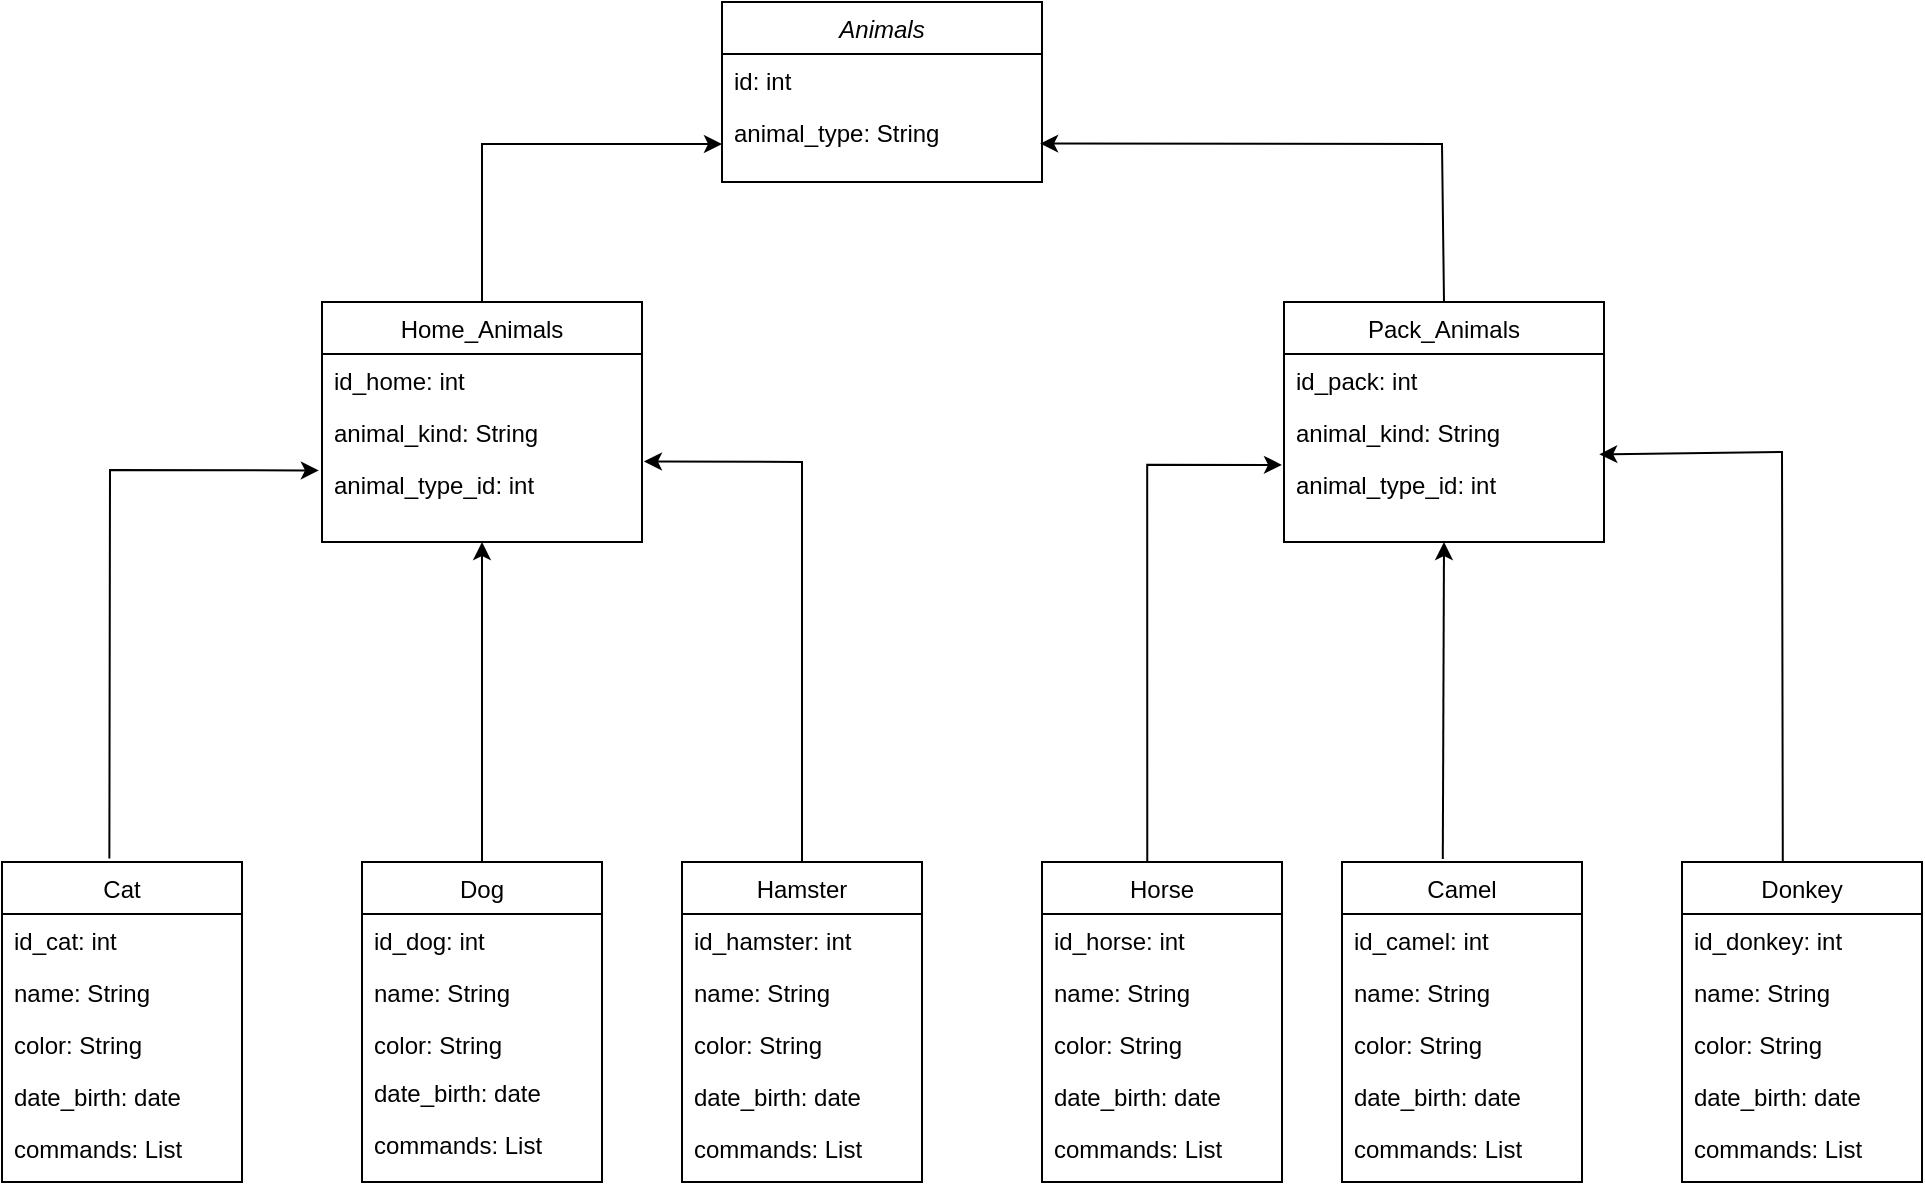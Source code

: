 <mxfile version="23.1.3" type="device">
  <diagram id="C5RBs43oDa-KdzZeNtuy" name="Page-1">
    <mxGraphModel dx="787" dy="801" grid="1" gridSize="10" guides="1" tooltips="1" connect="1" arrows="1" fold="1" page="1" pageScale="1" pageWidth="827" pageHeight="1169" math="0" shadow="0">
      <root>
        <mxCell id="WIyWlLk6GJQsqaUBKTNV-0" />
        <mxCell id="WIyWlLk6GJQsqaUBKTNV-1" parent="WIyWlLk6GJQsqaUBKTNV-0" />
        <mxCell id="zkfFHV4jXpPFQw0GAbJ--0" value="Animals" style="swimlane;fontStyle=2;align=center;verticalAlign=top;childLayout=stackLayout;horizontal=1;startSize=26;horizontalStack=0;resizeParent=1;resizeLast=0;collapsible=1;marginBottom=0;rounded=0;shadow=0;strokeWidth=1;" parent="WIyWlLk6GJQsqaUBKTNV-1" vertex="1">
          <mxGeometry x="400" y="10" width="160" height="90" as="geometry">
            <mxRectangle x="230" y="140" width="160" height="26" as="alternateBounds" />
          </mxGeometry>
        </mxCell>
        <mxCell id="ivvA8IgEy0YkTjJbtnod-22" value="id: int" style="text;align=left;verticalAlign=top;spacingLeft=4;spacingRight=4;overflow=hidden;rotatable=0;points=[[0,0.5],[1,0.5]];portConstraint=eastwest;" parent="zkfFHV4jXpPFQw0GAbJ--0" vertex="1">
          <mxGeometry y="26" width="160" height="26" as="geometry" />
        </mxCell>
        <mxCell id="zkfFHV4jXpPFQw0GAbJ--1" value="animal_type: String" style="text;align=left;verticalAlign=top;spacingLeft=4;spacingRight=4;overflow=hidden;rotatable=0;points=[[0,0.5],[1,0.5]];portConstraint=eastwest;" parent="zkfFHV4jXpPFQw0GAbJ--0" vertex="1">
          <mxGeometry y="52" width="160" height="26" as="geometry" />
        </mxCell>
        <mxCell id="zkfFHV4jXpPFQw0GAbJ--6" value="Home_Animals&#xa;" style="swimlane;fontStyle=0;align=center;verticalAlign=top;childLayout=stackLayout;horizontal=1;startSize=26;horizontalStack=0;resizeParent=1;resizeLast=0;collapsible=1;marginBottom=0;rounded=0;shadow=0;strokeWidth=1;" parent="WIyWlLk6GJQsqaUBKTNV-1" vertex="1">
          <mxGeometry x="200" y="160" width="160" height="120" as="geometry">
            <mxRectangle x="130" y="380" width="160" height="26" as="alternateBounds" />
          </mxGeometry>
        </mxCell>
        <mxCell id="zkfFHV4jXpPFQw0GAbJ--7" value="id_home: int" style="text;align=left;verticalAlign=top;spacingLeft=4;spacingRight=4;overflow=hidden;rotatable=0;points=[[0,0.5],[1,0.5]];portConstraint=eastwest;" parent="zkfFHV4jXpPFQw0GAbJ--6" vertex="1">
          <mxGeometry y="26" width="160" height="26" as="geometry" />
        </mxCell>
        <mxCell id="zkfFHV4jXpPFQw0GAbJ--8" value="animal_kind: String" style="text;align=left;verticalAlign=top;spacingLeft=4;spacingRight=4;overflow=hidden;rotatable=0;points=[[0,0.5],[1,0.5]];portConstraint=eastwest;rounded=0;shadow=0;html=0;" parent="zkfFHV4jXpPFQw0GAbJ--6" vertex="1">
          <mxGeometry y="52" width="160" height="26" as="geometry" />
        </mxCell>
        <mxCell id="ivvA8IgEy0YkTjJbtnod-20" value="animal_type_id: int" style="text;align=left;verticalAlign=top;spacingLeft=4;spacingRight=4;overflow=hidden;rotatable=0;points=[[0,0.5],[1,0.5]];portConstraint=eastwest;rounded=0;shadow=0;html=0;" parent="zkfFHV4jXpPFQw0GAbJ--6" vertex="1">
          <mxGeometry y="78" width="160" height="26" as="geometry" />
        </mxCell>
        <mxCell id="zkfFHV4jXpPFQw0GAbJ--17" value="Pack_Animals" style="swimlane;fontStyle=0;align=center;verticalAlign=top;childLayout=stackLayout;horizontal=1;startSize=26;horizontalStack=0;resizeParent=1;resizeLast=0;collapsible=1;marginBottom=0;rounded=0;shadow=0;strokeWidth=1;" parent="WIyWlLk6GJQsqaUBKTNV-1" vertex="1">
          <mxGeometry x="681" y="160" width="160" height="120" as="geometry">
            <mxRectangle x="550" y="140" width="160" height="26" as="alternateBounds" />
          </mxGeometry>
        </mxCell>
        <mxCell id="ivvA8IgEy0YkTjJbtnod-24" value="id_pack: int" style="text;align=left;verticalAlign=top;spacingLeft=4;spacingRight=4;overflow=hidden;rotatable=0;points=[[0,0.5],[1,0.5]];portConstraint=eastwest;" parent="zkfFHV4jXpPFQw0GAbJ--17" vertex="1">
          <mxGeometry y="26" width="160" height="26" as="geometry" />
        </mxCell>
        <mxCell id="ivvA8IgEy0YkTjJbtnod-76" value="animal_kind: String" style="text;align=left;verticalAlign=top;spacingLeft=4;spacingRight=4;overflow=hidden;rotatable=0;points=[[0,0.5],[1,0.5]];portConstraint=eastwest;rounded=0;shadow=0;html=0;" parent="zkfFHV4jXpPFQw0GAbJ--17" vertex="1">
          <mxGeometry y="52" width="160" height="26" as="geometry" />
        </mxCell>
        <mxCell id="h5_WInjOungUw60tXN_J-1" value="animal_type_id: int" style="text;align=left;verticalAlign=top;spacingLeft=4;spacingRight=4;overflow=hidden;rotatable=0;points=[[0,0.5],[1,0.5]];portConstraint=eastwest;rounded=0;shadow=0;html=0;" vertex="1" parent="zkfFHV4jXpPFQw0GAbJ--17">
          <mxGeometry y="78" width="160" height="26" as="geometry" />
        </mxCell>
        <mxCell id="ivvA8IgEy0YkTjJbtnod-15" value="" style="endArrow=classic;html=1;rounded=0;exitX=0.5;exitY=0;exitDx=0;exitDy=0;" parent="WIyWlLk6GJQsqaUBKTNV-1" source="zkfFHV4jXpPFQw0GAbJ--6" edge="1">
          <mxGeometry width="50" height="50" relative="1" as="geometry">
            <mxPoint x="310" y="140" as="sourcePoint" />
            <mxPoint x="400" y="81" as="targetPoint" />
            <Array as="points">
              <mxPoint x="280" y="81" />
            </Array>
          </mxGeometry>
        </mxCell>
        <mxCell id="ivvA8IgEy0YkTjJbtnod-16" value="" style="endArrow=classic;html=1;rounded=0;exitX=0.5;exitY=0;exitDx=0;exitDy=0;entryX=0.994;entryY=0.723;entryDx=0;entryDy=0;entryPerimeter=0;" parent="WIyWlLk6GJQsqaUBKTNV-1" source="zkfFHV4jXpPFQw0GAbJ--17" target="zkfFHV4jXpPFQw0GAbJ--1" edge="1">
          <mxGeometry width="50" height="50" relative="1" as="geometry">
            <mxPoint x="607" y="240" as="sourcePoint" />
            <mxPoint x="570" y="80" as="targetPoint" />
            <Array as="points">
              <mxPoint x="760" y="81" />
            </Array>
          </mxGeometry>
        </mxCell>
        <mxCell id="ivvA8IgEy0YkTjJbtnod-31" value="Cat" style="swimlane;fontStyle=0;align=center;verticalAlign=top;childLayout=stackLayout;horizontal=1;startSize=26;horizontalStack=0;resizeParent=1;resizeLast=0;collapsible=1;marginBottom=0;rounded=0;shadow=0;strokeWidth=1;" parent="WIyWlLk6GJQsqaUBKTNV-1" vertex="1">
          <mxGeometry x="40" y="440" width="120" height="160" as="geometry">
            <mxRectangle x="130" y="380" width="160" height="26" as="alternateBounds" />
          </mxGeometry>
        </mxCell>
        <mxCell id="ivvA8IgEy0YkTjJbtnod-32" value="id_cat: int" style="text;align=left;verticalAlign=top;spacingLeft=4;spacingRight=4;overflow=hidden;rotatable=0;points=[[0,0.5],[1,0.5]];portConstraint=eastwest;" parent="ivvA8IgEy0YkTjJbtnod-31" vertex="1">
          <mxGeometry y="26" width="120" height="26" as="geometry" />
        </mxCell>
        <mxCell id="ivvA8IgEy0YkTjJbtnod-33" value="name: String" style="text;align=left;verticalAlign=top;spacingLeft=4;spacingRight=4;overflow=hidden;rotatable=0;points=[[0,0.5],[1,0.5]];portConstraint=eastwest;rounded=0;shadow=0;html=0;" parent="ivvA8IgEy0YkTjJbtnod-31" vertex="1">
          <mxGeometry y="52" width="120" height="26" as="geometry" />
        </mxCell>
        <mxCell id="ivvA8IgEy0YkTjJbtnod-36" value="color: String" style="text;align=left;verticalAlign=top;spacingLeft=4;spacingRight=4;overflow=hidden;rotatable=0;points=[[0,0.5],[1,0.5]];portConstraint=eastwest;rounded=0;shadow=0;html=0;" parent="ivvA8IgEy0YkTjJbtnod-31" vertex="1">
          <mxGeometry y="78" width="120" height="26" as="geometry" />
        </mxCell>
        <mxCell id="ivvA8IgEy0YkTjJbtnod-34" value="date_birth: date" style="text;align=left;verticalAlign=top;spacingLeft=4;spacingRight=4;overflow=hidden;rotatable=0;points=[[0,0.5],[1,0.5]];portConstraint=eastwest;rounded=0;shadow=0;html=0;" parent="ivvA8IgEy0YkTjJbtnod-31" vertex="1">
          <mxGeometry y="104" width="120" height="26" as="geometry" />
        </mxCell>
        <mxCell id="ivvA8IgEy0YkTjJbtnod-35" value="commands: List" style="text;align=left;verticalAlign=top;spacingLeft=4;spacingRight=4;overflow=hidden;rotatable=0;points=[[0,0.5],[1,0.5]];portConstraint=eastwest;rounded=0;shadow=0;html=0;" parent="ivvA8IgEy0YkTjJbtnod-31" vertex="1">
          <mxGeometry y="130" width="120" height="26" as="geometry" />
        </mxCell>
        <mxCell id="ivvA8IgEy0YkTjJbtnod-37" value="Dog" style="swimlane;fontStyle=0;align=center;verticalAlign=top;childLayout=stackLayout;horizontal=1;startSize=26;horizontalStack=0;resizeParent=1;resizeLast=0;collapsible=1;marginBottom=0;rounded=0;shadow=0;strokeWidth=1;" parent="WIyWlLk6GJQsqaUBKTNV-1" vertex="1">
          <mxGeometry x="220" y="440" width="120" height="160" as="geometry">
            <mxRectangle x="130" y="380" width="160" height="26" as="alternateBounds" />
          </mxGeometry>
        </mxCell>
        <mxCell id="ivvA8IgEy0YkTjJbtnod-38" value="id_dog: int" style="text;align=left;verticalAlign=top;spacingLeft=4;spacingRight=4;overflow=hidden;rotatable=0;points=[[0,0.5],[1,0.5]];portConstraint=eastwest;" parent="ivvA8IgEy0YkTjJbtnod-37" vertex="1">
          <mxGeometry y="26" width="120" height="26" as="geometry" />
        </mxCell>
        <mxCell id="ivvA8IgEy0YkTjJbtnod-39" value="name: String" style="text;align=left;verticalAlign=top;spacingLeft=4;spacingRight=4;overflow=hidden;rotatable=0;points=[[0,0.5],[1,0.5]];portConstraint=eastwest;rounded=0;shadow=0;html=0;" parent="ivvA8IgEy0YkTjJbtnod-37" vertex="1">
          <mxGeometry y="52" width="120" height="26" as="geometry" />
        </mxCell>
        <mxCell id="ivvA8IgEy0YkTjJbtnod-42" value="color: String" style="text;align=left;verticalAlign=top;spacingLeft=4;spacingRight=4;overflow=hidden;rotatable=0;points=[[0,0.5],[1,0.5]];portConstraint=eastwest;rounded=0;shadow=0;html=0;" parent="ivvA8IgEy0YkTjJbtnod-37" vertex="1">
          <mxGeometry y="78" width="120" height="24" as="geometry" />
        </mxCell>
        <mxCell id="ivvA8IgEy0YkTjJbtnod-52" value="date_birth: date" style="text;align=left;verticalAlign=top;spacingLeft=4;spacingRight=4;overflow=hidden;rotatable=0;points=[[0,0.5],[1,0.5]];portConstraint=eastwest;rounded=0;shadow=0;html=0;" parent="ivvA8IgEy0YkTjJbtnod-37" vertex="1">
          <mxGeometry y="102" width="120" height="26" as="geometry" />
        </mxCell>
        <mxCell id="ivvA8IgEy0YkTjJbtnod-41" value="commands: List" style="text;align=left;verticalAlign=top;spacingLeft=4;spacingRight=4;overflow=hidden;rotatable=0;points=[[0,0.5],[1,0.5]];portConstraint=eastwest;rounded=0;shadow=0;html=0;" parent="ivvA8IgEy0YkTjJbtnod-37" vertex="1">
          <mxGeometry y="128" width="120" height="26" as="geometry" />
        </mxCell>
        <mxCell id="ivvA8IgEy0YkTjJbtnod-43" value="Hamster" style="swimlane;fontStyle=0;align=center;verticalAlign=top;childLayout=stackLayout;horizontal=1;startSize=26;horizontalStack=0;resizeParent=1;resizeLast=0;collapsible=1;marginBottom=0;rounded=0;shadow=0;strokeWidth=1;" parent="WIyWlLk6GJQsqaUBKTNV-1" vertex="1">
          <mxGeometry x="380" y="440" width="120" height="160" as="geometry">
            <mxRectangle x="130" y="380" width="160" height="26" as="alternateBounds" />
          </mxGeometry>
        </mxCell>
        <mxCell id="ivvA8IgEy0YkTjJbtnod-44" value="id_hamster: int" style="text;align=left;verticalAlign=top;spacingLeft=4;spacingRight=4;overflow=hidden;rotatable=0;points=[[0,0.5],[1,0.5]];portConstraint=eastwest;" parent="ivvA8IgEy0YkTjJbtnod-43" vertex="1">
          <mxGeometry y="26" width="120" height="26" as="geometry" />
        </mxCell>
        <mxCell id="ivvA8IgEy0YkTjJbtnod-45" value="name: String" style="text;align=left;verticalAlign=top;spacingLeft=4;spacingRight=4;overflow=hidden;rotatable=0;points=[[0,0.5],[1,0.5]];portConstraint=eastwest;rounded=0;shadow=0;html=0;" parent="ivvA8IgEy0YkTjJbtnod-43" vertex="1">
          <mxGeometry y="52" width="120" height="26" as="geometry" />
        </mxCell>
        <mxCell id="ivvA8IgEy0YkTjJbtnod-48" value="color: String" style="text;align=left;verticalAlign=top;spacingLeft=4;spacingRight=4;overflow=hidden;rotatable=0;points=[[0,0.5],[1,0.5]];portConstraint=eastwest;rounded=0;shadow=0;html=0;" parent="ivvA8IgEy0YkTjJbtnod-43" vertex="1">
          <mxGeometry y="78" width="120" height="26" as="geometry" />
        </mxCell>
        <mxCell id="ivvA8IgEy0YkTjJbtnod-46" value="date_birth: date" style="text;align=left;verticalAlign=top;spacingLeft=4;spacingRight=4;overflow=hidden;rotatable=0;points=[[0,0.5],[1,0.5]];portConstraint=eastwest;rounded=0;shadow=0;html=0;" parent="ivvA8IgEy0YkTjJbtnod-43" vertex="1">
          <mxGeometry y="104" width="120" height="26" as="geometry" />
        </mxCell>
        <mxCell id="ivvA8IgEy0YkTjJbtnod-47" value="commands: List" style="text;align=left;verticalAlign=top;spacingLeft=4;spacingRight=4;overflow=hidden;rotatable=0;points=[[0,0.5],[1,0.5]];portConstraint=eastwest;rounded=0;shadow=0;html=0;" parent="ivvA8IgEy0YkTjJbtnod-43" vertex="1">
          <mxGeometry y="130" width="120" height="26" as="geometry" />
        </mxCell>
        <mxCell id="ivvA8IgEy0YkTjJbtnod-49" value="Horse" style="swimlane;fontStyle=0;align=center;verticalAlign=top;childLayout=stackLayout;horizontal=1;startSize=26;horizontalStack=0;resizeParent=1;resizeLast=0;collapsible=1;marginBottom=0;rounded=0;shadow=0;strokeWidth=1;" parent="WIyWlLk6GJQsqaUBKTNV-1" vertex="1">
          <mxGeometry x="560" y="440" width="120" height="160" as="geometry">
            <mxRectangle x="130" y="380" width="160" height="26" as="alternateBounds" />
          </mxGeometry>
        </mxCell>
        <mxCell id="ivvA8IgEy0YkTjJbtnod-50" value="id_horse: int" style="text;align=left;verticalAlign=top;spacingLeft=4;spacingRight=4;overflow=hidden;rotatable=0;points=[[0,0.5],[1,0.5]];portConstraint=eastwest;" parent="ivvA8IgEy0YkTjJbtnod-49" vertex="1">
          <mxGeometry y="26" width="120" height="26" as="geometry" />
        </mxCell>
        <mxCell id="ivvA8IgEy0YkTjJbtnod-51" value="name: String" style="text;align=left;verticalAlign=top;spacingLeft=4;spacingRight=4;overflow=hidden;rotatable=0;points=[[0,0.5],[1,0.5]];portConstraint=eastwest;rounded=0;shadow=0;html=0;" parent="ivvA8IgEy0YkTjJbtnod-49" vertex="1">
          <mxGeometry y="52" width="120" height="26" as="geometry" />
        </mxCell>
        <mxCell id="ivvA8IgEy0YkTjJbtnod-54" value="color: String" style="text;align=left;verticalAlign=top;spacingLeft=4;spacingRight=4;overflow=hidden;rotatable=0;points=[[0,0.5],[1,0.5]];portConstraint=eastwest;rounded=0;shadow=0;html=0;" parent="ivvA8IgEy0YkTjJbtnod-49" vertex="1">
          <mxGeometry y="78" width="120" height="26" as="geometry" />
        </mxCell>
        <mxCell id="7QWse1JDMKPA6DchVO3E-0" value="date_birth: date" style="text;align=left;verticalAlign=top;spacingLeft=4;spacingRight=4;overflow=hidden;rotatable=0;points=[[0,0.5],[1,0.5]];portConstraint=eastwest;rounded=0;shadow=0;html=0;" parent="ivvA8IgEy0YkTjJbtnod-49" vertex="1">
          <mxGeometry y="104" width="120" height="26" as="geometry" />
        </mxCell>
        <mxCell id="ivvA8IgEy0YkTjJbtnod-53" value="commands: List" style="text;align=left;verticalAlign=top;spacingLeft=4;spacingRight=4;overflow=hidden;rotatable=0;points=[[0,0.5],[1,0.5]];portConstraint=eastwest;rounded=0;shadow=0;html=0;" parent="ivvA8IgEy0YkTjJbtnod-49" vertex="1">
          <mxGeometry y="130" width="120" height="26" as="geometry" />
        </mxCell>
        <mxCell id="ivvA8IgEy0YkTjJbtnod-55" value="Camel" style="swimlane;fontStyle=0;align=center;verticalAlign=top;childLayout=stackLayout;horizontal=1;startSize=26;horizontalStack=0;resizeParent=1;resizeLast=0;collapsible=1;marginBottom=0;rounded=0;shadow=0;strokeWidth=1;" parent="WIyWlLk6GJQsqaUBKTNV-1" vertex="1">
          <mxGeometry x="710" y="440" width="120" height="160" as="geometry">
            <mxRectangle x="130" y="380" width="160" height="26" as="alternateBounds" />
          </mxGeometry>
        </mxCell>
        <mxCell id="ivvA8IgEy0YkTjJbtnod-56" value="id_camel: int" style="text;align=left;verticalAlign=top;spacingLeft=4;spacingRight=4;overflow=hidden;rotatable=0;points=[[0,0.5],[1,0.5]];portConstraint=eastwest;" parent="ivvA8IgEy0YkTjJbtnod-55" vertex="1">
          <mxGeometry y="26" width="120" height="26" as="geometry" />
        </mxCell>
        <mxCell id="ivvA8IgEy0YkTjJbtnod-57" value="name: String" style="text;align=left;verticalAlign=top;spacingLeft=4;spacingRight=4;overflow=hidden;rotatable=0;points=[[0,0.5],[1,0.5]];portConstraint=eastwest;rounded=0;shadow=0;html=0;" parent="ivvA8IgEy0YkTjJbtnod-55" vertex="1">
          <mxGeometry y="52" width="120" height="26" as="geometry" />
        </mxCell>
        <mxCell id="ivvA8IgEy0YkTjJbtnod-60" value="color: String" style="text;align=left;verticalAlign=top;spacingLeft=4;spacingRight=4;overflow=hidden;rotatable=0;points=[[0,0.5],[1,0.5]];portConstraint=eastwest;rounded=0;shadow=0;html=0;" parent="ivvA8IgEy0YkTjJbtnod-55" vertex="1">
          <mxGeometry y="78" width="120" height="26" as="geometry" />
        </mxCell>
        <mxCell id="ivvA8IgEy0YkTjJbtnod-58" value="date_birth: date" style="text;align=left;verticalAlign=top;spacingLeft=4;spacingRight=4;overflow=hidden;rotatable=0;points=[[0,0.5],[1,0.5]];portConstraint=eastwest;rounded=0;shadow=0;html=0;" parent="ivvA8IgEy0YkTjJbtnod-55" vertex="1">
          <mxGeometry y="104" width="120" height="26" as="geometry" />
        </mxCell>
        <mxCell id="ivvA8IgEy0YkTjJbtnod-59" value="commands: List" style="text;align=left;verticalAlign=top;spacingLeft=4;spacingRight=4;overflow=hidden;rotatable=0;points=[[0,0.5],[1,0.5]];portConstraint=eastwest;rounded=0;shadow=0;html=0;" parent="ivvA8IgEy0YkTjJbtnod-55" vertex="1">
          <mxGeometry y="130" width="120" height="26" as="geometry" />
        </mxCell>
        <mxCell id="ivvA8IgEy0YkTjJbtnod-61" value="Donkey" style="swimlane;fontStyle=0;align=center;verticalAlign=top;childLayout=stackLayout;horizontal=1;startSize=26;horizontalStack=0;resizeParent=1;resizeLast=0;collapsible=1;marginBottom=0;rounded=0;shadow=0;strokeWidth=1;" parent="WIyWlLk6GJQsqaUBKTNV-1" vertex="1">
          <mxGeometry x="880" y="440" width="120" height="160" as="geometry">
            <mxRectangle x="130" y="380" width="160" height="26" as="alternateBounds" />
          </mxGeometry>
        </mxCell>
        <mxCell id="ivvA8IgEy0YkTjJbtnod-62" value="id_donkey: int" style="text;align=left;verticalAlign=top;spacingLeft=4;spacingRight=4;overflow=hidden;rotatable=0;points=[[0,0.5],[1,0.5]];portConstraint=eastwest;" parent="ivvA8IgEy0YkTjJbtnod-61" vertex="1">
          <mxGeometry y="26" width="120" height="26" as="geometry" />
        </mxCell>
        <mxCell id="ivvA8IgEy0YkTjJbtnod-63" value="name: String" style="text;align=left;verticalAlign=top;spacingLeft=4;spacingRight=4;overflow=hidden;rotatable=0;points=[[0,0.5],[1,0.5]];portConstraint=eastwest;rounded=0;shadow=0;html=0;" parent="ivvA8IgEy0YkTjJbtnod-61" vertex="1">
          <mxGeometry y="52" width="120" height="26" as="geometry" />
        </mxCell>
        <mxCell id="ivvA8IgEy0YkTjJbtnod-66" value="color: String" style="text;align=left;verticalAlign=top;spacingLeft=4;spacingRight=4;overflow=hidden;rotatable=0;points=[[0,0.5],[1,0.5]];portConstraint=eastwest;rounded=0;shadow=0;html=0;" parent="ivvA8IgEy0YkTjJbtnod-61" vertex="1">
          <mxGeometry y="78" width="120" height="26" as="geometry" />
        </mxCell>
        <mxCell id="ivvA8IgEy0YkTjJbtnod-64" value="date_birth: date" style="text;align=left;verticalAlign=top;spacingLeft=4;spacingRight=4;overflow=hidden;rotatable=0;points=[[0,0.5],[1,0.5]];portConstraint=eastwest;rounded=0;shadow=0;html=0;" parent="ivvA8IgEy0YkTjJbtnod-61" vertex="1">
          <mxGeometry y="104" width="120" height="26" as="geometry" />
        </mxCell>
        <mxCell id="ivvA8IgEy0YkTjJbtnod-65" value="commands: List" style="text;align=left;verticalAlign=top;spacingLeft=4;spacingRight=4;overflow=hidden;rotatable=0;points=[[0,0.5],[1,0.5]];portConstraint=eastwest;rounded=0;shadow=0;html=0;" parent="ivvA8IgEy0YkTjJbtnod-61" vertex="1">
          <mxGeometry y="130" width="120" height="26" as="geometry" />
        </mxCell>
        <mxCell id="ivvA8IgEy0YkTjJbtnod-67" value="" style="endArrow=classic;html=1;rounded=0;entryX=-0.016;entryY=0.201;entryDx=0;entryDy=0;entryPerimeter=0;exitX=0.439;exitY=-0.017;exitDx=0;exitDy=0;exitPerimeter=0;" parent="WIyWlLk6GJQsqaUBKTNV-1" edge="1">
          <mxGeometry width="50" height="50" relative="1" as="geometry">
            <mxPoint x="93.68" y="438.28" as="sourcePoint" />
            <mxPoint x="198.44" y="244.226" as="targetPoint" />
            <Array as="points">
              <mxPoint x="94" y="244" />
            </Array>
          </mxGeometry>
        </mxCell>
        <mxCell id="ivvA8IgEy0YkTjJbtnod-69" value="" style="endArrow=classic;html=1;rounded=0;entryX=1.006;entryY=0.066;entryDx=0;entryDy=0;exitX=0.5;exitY=0;exitDx=0;exitDy=0;entryPerimeter=0;" parent="WIyWlLk6GJQsqaUBKTNV-1" source="ivvA8IgEy0YkTjJbtnod-43" edge="1">
          <mxGeometry width="50" height="50" relative="1" as="geometry">
            <mxPoint x="414" y="360" as="sourcePoint" />
            <mxPoint x="360.96" y="239.716" as="targetPoint" />
            <Array as="points">
              <mxPoint x="440" y="240" />
            </Array>
          </mxGeometry>
        </mxCell>
        <mxCell id="ivvA8IgEy0YkTjJbtnod-71" style="edgeStyle=orthogonalEdgeStyle;rounded=0;orthogonalLoop=1;jettySize=auto;html=1;exitX=0.439;exitY=-0.009;exitDx=0;exitDy=0;entryX=-0.006;entryY=0.077;entryDx=0;entryDy=0;entryPerimeter=0;exitPerimeter=0;" parent="WIyWlLk6GJQsqaUBKTNV-1" edge="1">
          <mxGeometry relative="1" as="geometry">
            <mxPoint x="612.64" y="440.0" as="sourcePoint" />
            <mxPoint x="680" y="241.442" as="targetPoint" />
            <Array as="points">
              <mxPoint x="612.96" y="241.44" />
            </Array>
          </mxGeometry>
        </mxCell>
        <mxCell id="ivvA8IgEy0YkTjJbtnod-72" value="" style="endArrow=classic;html=1;rounded=0;entryX=0.985;entryY=0.93;entryDx=0;entryDy=0;entryPerimeter=0;exitX=0.42;exitY=-0.002;exitDx=0;exitDy=0;exitPerimeter=0;" parent="WIyWlLk6GJQsqaUBKTNV-1" source="ivvA8IgEy0YkTjJbtnod-61" target="ivvA8IgEy0YkTjJbtnod-76" edge="1">
          <mxGeometry width="50" height="50" relative="1" as="geometry">
            <mxPoint x="930" y="360" as="sourcePoint" />
            <mxPoint x="845.64" y="235.01" as="targetPoint" />
            <Array as="points">
              <mxPoint x="930" y="235" />
            </Array>
          </mxGeometry>
        </mxCell>
        <mxCell id="ivvA8IgEy0YkTjJbtnod-74" value="" style="endArrow=classic;html=1;rounded=0;exitX=0.5;exitY=0;exitDx=0;exitDy=0;entryX=0.5;entryY=1;entryDx=0;entryDy=0;" parent="WIyWlLk6GJQsqaUBKTNV-1" source="ivvA8IgEy0YkTjJbtnod-37" target="zkfFHV4jXpPFQw0GAbJ--6" edge="1">
          <mxGeometry width="50" height="50" relative="1" as="geometry">
            <mxPoint x="450" y="390" as="sourcePoint" />
            <mxPoint x="280" y="320" as="targetPoint" />
          </mxGeometry>
        </mxCell>
        <mxCell id="ivvA8IgEy0YkTjJbtnod-81" value="" style="endArrow=classic;html=1;rounded=0;exitX=0.42;exitY=-0.009;exitDx=0;exitDy=0;exitPerimeter=0;entryX=0.5;entryY=1;entryDx=0;entryDy=0;" parent="WIyWlLk6GJQsqaUBKTNV-1" source="ivvA8IgEy0YkTjJbtnod-55" edge="1" target="zkfFHV4jXpPFQw0GAbJ--17">
          <mxGeometry width="50" height="50" relative="1" as="geometry">
            <mxPoint x="640" y="390" as="sourcePoint" />
            <mxPoint x="770" y="350" as="targetPoint" />
          </mxGeometry>
        </mxCell>
      </root>
    </mxGraphModel>
  </diagram>
</mxfile>